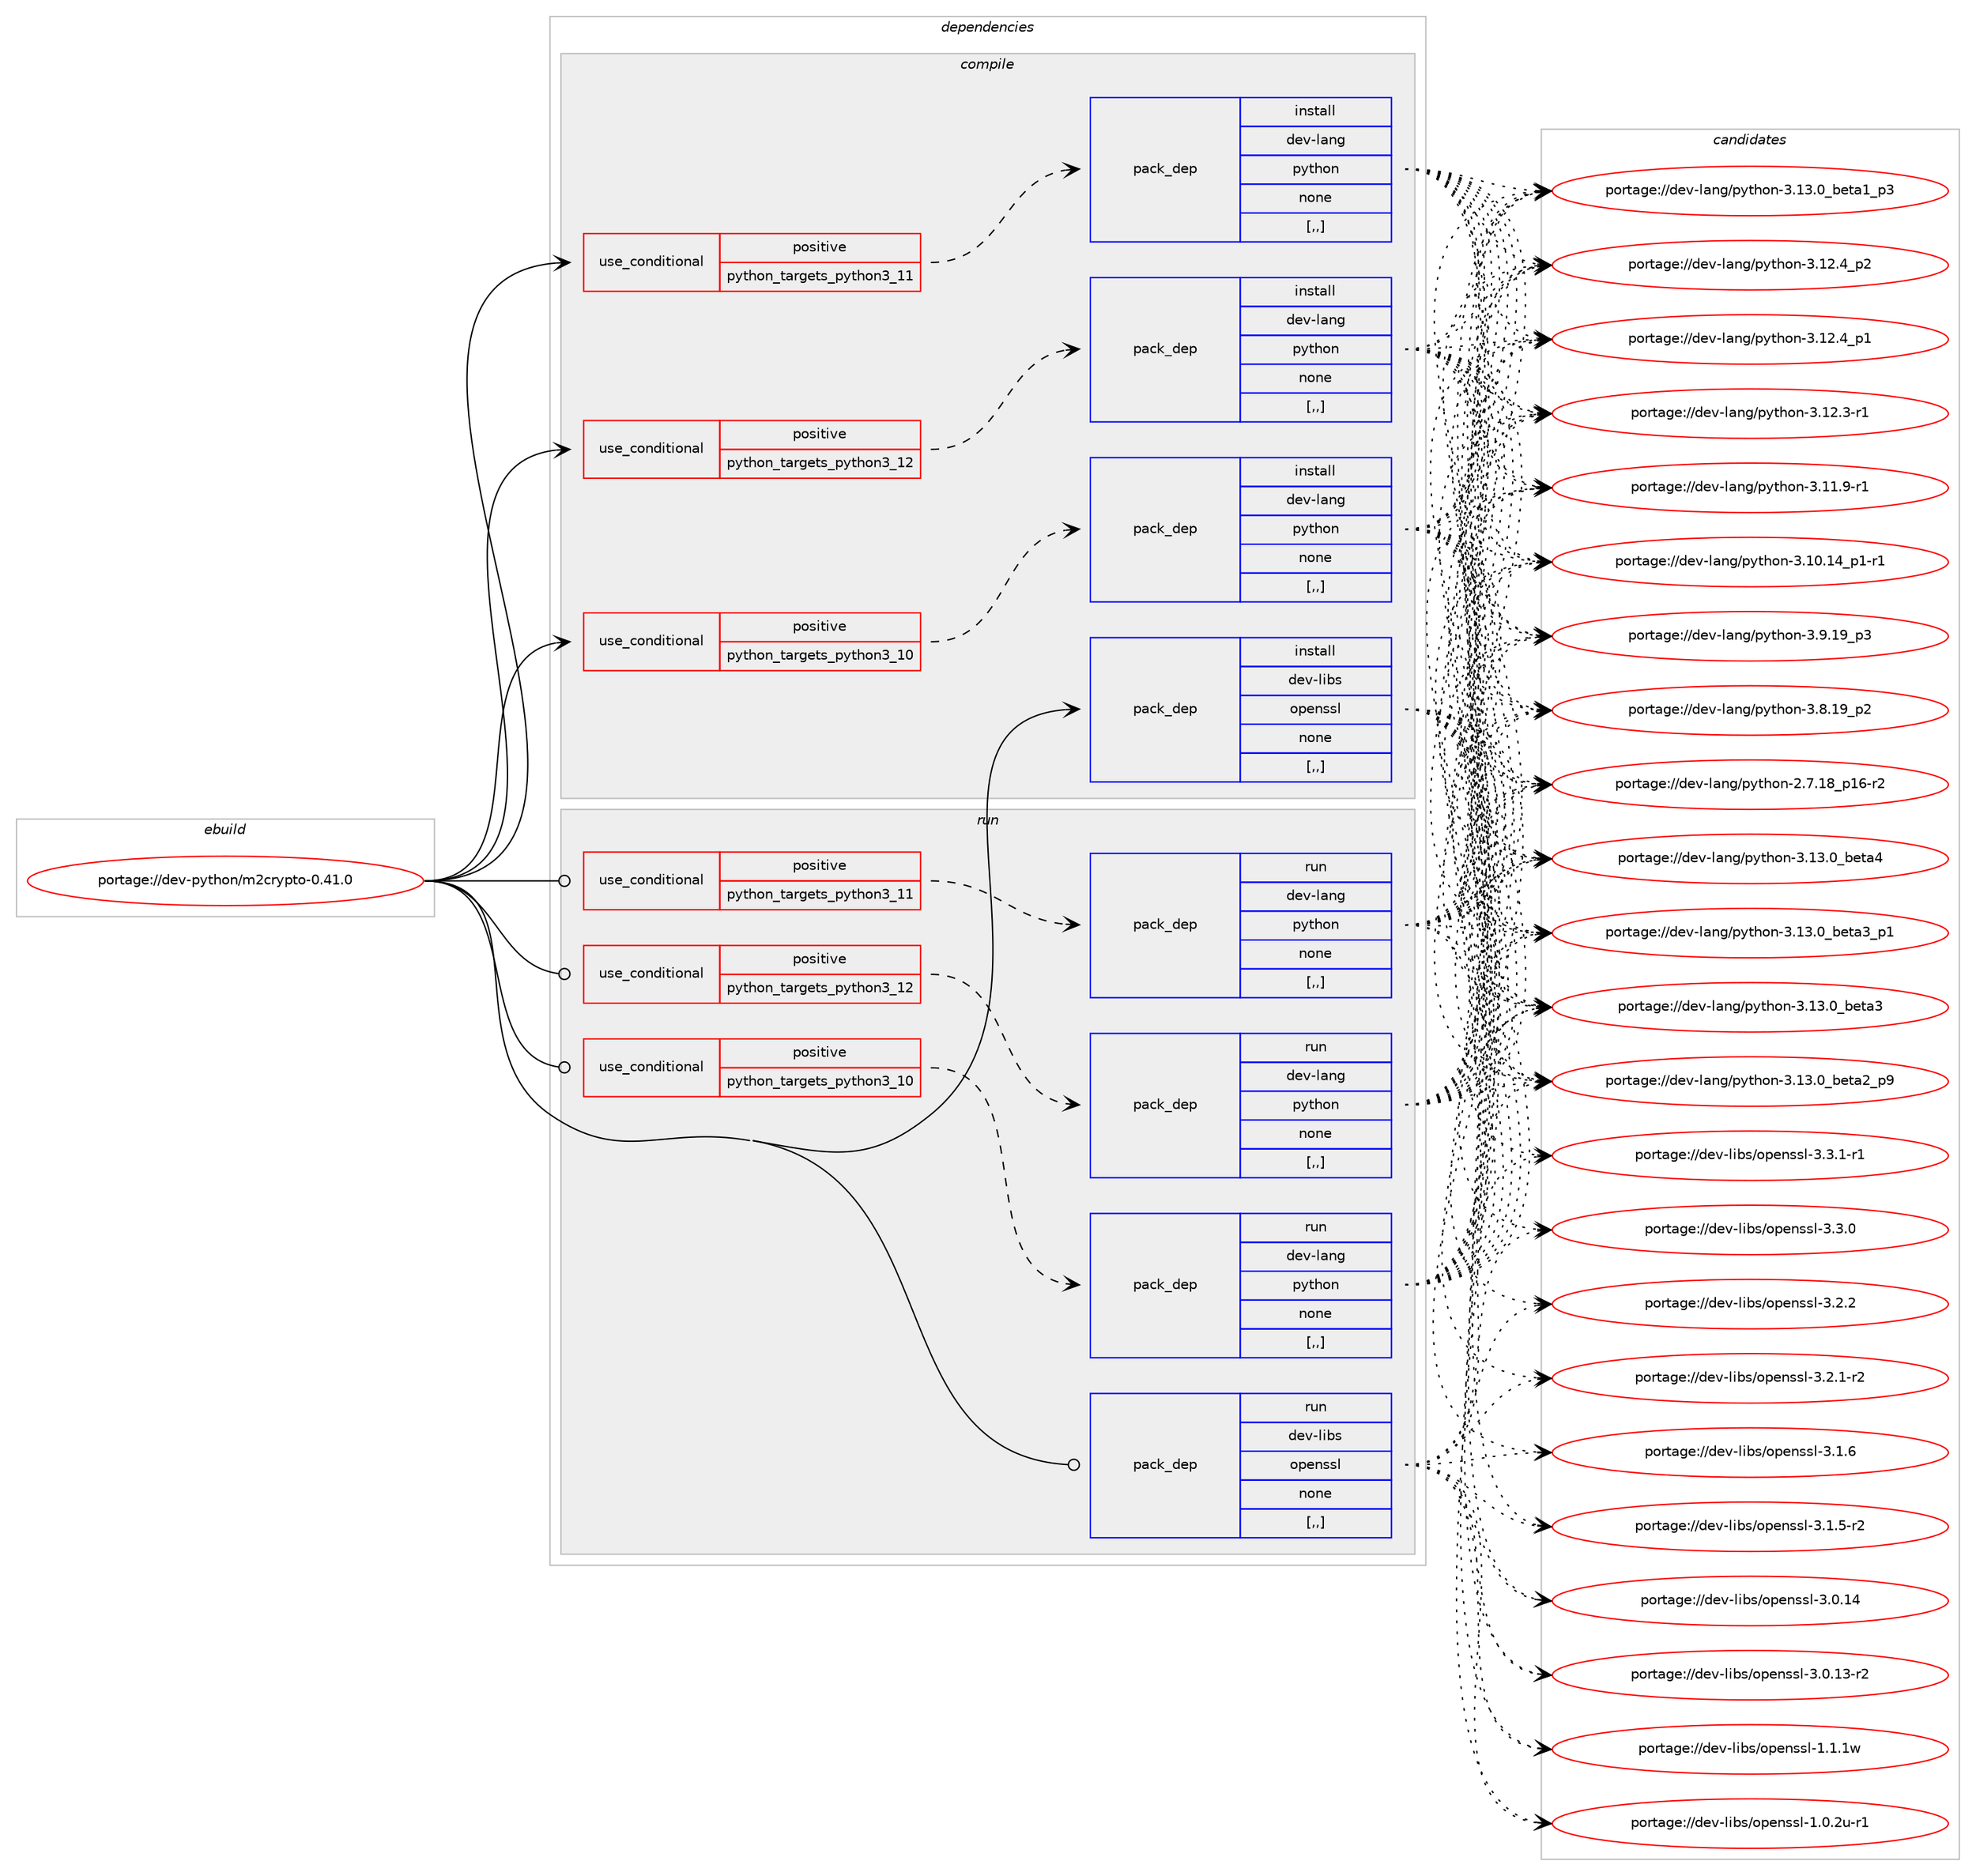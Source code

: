 digraph prolog {

# *************
# Graph options
# *************

newrank=true;
concentrate=true;
compound=true;
graph [rankdir=LR,fontname=Helvetica,fontsize=10,ranksep=1.5];#, ranksep=2.5, nodesep=0.2];
edge  [arrowhead=vee];
node  [fontname=Helvetica,fontsize=10];

# **********
# The ebuild
# **********

subgraph cluster_leftcol {
color=gray;
label=<<i>ebuild</i>>;
id [label="portage://dev-python/m2crypto-0.41.0", color=red, width=4, href="../dev-python/m2crypto-0.41.0.svg"];
}

# ****************
# The dependencies
# ****************

subgraph cluster_midcol {
color=gray;
label=<<i>dependencies</i>>;
subgraph cluster_compile {
fillcolor="#eeeeee";
style=filled;
label=<<i>compile</i>>;
subgraph cond34603 {
dependency150797 [label=<<TABLE BORDER="0" CELLBORDER="1" CELLSPACING="0" CELLPADDING="4"><TR><TD ROWSPAN="3" CELLPADDING="10">use_conditional</TD></TR><TR><TD>positive</TD></TR><TR><TD>python_targets_python3_10</TD></TR></TABLE>>, shape=none, color=red];
subgraph pack114945 {
dependency150798 [label=<<TABLE BORDER="0" CELLBORDER="1" CELLSPACING="0" CELLPADDING="4" WIDTH="220"><TR><TD ROWSPAN="6" CELLPADDING="30">pack_dep</TD></TR><TR><TD WIDTH="110">install</TD></TR><TR><TD>dev-lang</TD></TR><TR><TD>python</TD></TR><TR><TD>none</TD></TR><TR><TD>[,,]</TD></TR></TABLE>>, shape=none, color=blue];
}
dependency150797:e -> dependency150798:w [weight=20,style="dashed",arrowhead="vee"];
}
id:e -> dependency150797:w [weight=20,style="solid",arrowhead="vee"];
subgraph cond34604 {
dependency150799 [label=<<TABLE BORDER="0" CELLBORDER="1" CELLSPACING="0" CELLPADDING="4"><TR><TD ROWSPAN="3" CELLPADDING="10">use_conditional</TD></TR><TR><TD>positive</TD></TR><TR><TD>python_targets_python3_11</TD></TR></TABLE>>, shape=none, color=red];
subgraph pack114946 {
dependency150800 [label=<<TABLE BORDER="0" CELLBORDER="1" CELLSPACING="0" CELLPADDING="4" WIDTH="220"><TR><TD ROWSPAN="6" CELLPADDING="30">pack_dep</TD></TR><TR><TD WIDTH="110">install</TD></TR><TR><TD>dev-lang</TD></TR><TR><TD>python</TD></TR><TR><TD>none</TD></TR><TR><TD>[,,]</TD></TR></TABLE>>, shape=none, color=blue];
}
dependency150799:e -> dependency150800:w [weight=20,style="dashed",arrowhead="vee"];
}
id:e -> dependency150799:w [weight=20,style="solid",arrowhead="vee"];
subgraph cond34605 {
dependency150801 [label=<<TABLE BORDER="0" CELLBORDER="1" CELLSPACING="0" CELLPADDING="4"><TR><TD ROWSPAN="3" CELLPADDING="10">use_conditional</TD></TR><TR><TD>positive</TD></TR><TR><TD>python_targets_python3_12</TD></TR></TABLE>>, shape=none, color=red];
subgraph pack114947 {
dependency150802 [label=<<TABLE BORDER="0" CELLBORDER="1" CELLSPACING="0" CELLPADDING="4" WIDTH="220"><TR><TD ROWSPAN="6" CELLPADDING="30">pack_dep</TD></TR><TR><TD WIDTH="110">install</TD></TR><TR><TD>dev-lang</TD></TR><TR><TD>python</TD></TR><TR><TD>none</TD></TR><TR><TD>[,,]</TD></TR></TABLE>>, shape=none, color=blue];
}
dependency150801:e -> dependency150802:w [weight=20,style="dashed",arrowhead="vee"];
}
id:e -> dependency150801:w [weight=20,style="solid",arrowhead="vee"];
subgraph pack114948 {
dependency150803 [label=<<TABLE BORDER="0" CELLBORDER="1" CELLSPACING="0" CELLPADDING="4" WIDTH="220"><TR><TD ROWSPAN="6" CELLPADDING="30">pack_dep</TD></TR><TR><TD WIDTH="110">install</TD></TR><TR><TD>dev-libs</TD></TR><TR><TD>openssl</TD></TR><TR><TD>none</TD></TR><TR><TD>[,,]</TD></TR></TABLE>>, shape=none, color=blue];
}
id:e -> dependency150803:w [weight=20,style="solid",arrowhead="vee"];
}
subgraph cluster_compileandrun {
fillcolor="#eeeeee";
style=filled;
label=<<i>compile and run</i>>;
}
subgraph cluster_run {
fillcolor="#eeeeee";
style=filled;
label=<<i>run</i>>;
subgraph cond34606 {
dependency150804 [label=<<TABLE BORDER="0" CELLBORDER="1" CELLSPACING="0" CELLPADDING="4"><TR><TD ROWSPAN="3" CELLPADDING="10">use_conditional</TD></TR><TR><TD>positive</TD></TR><TR><TD>python_targets_python3_10</TD></TR></TABLE>>, shape=none, color=red];
subgraph pack114949 {
dependency150805 [label=<<TABLE BORDER="0" CELLBORDER="1" CELLSPACING="0" CELLPADDING="4" WIDTH="220"><TR><TD ROWSPAN="6" CELLPADDING="30">pack_dep</TD></TR><TR><TD WIDTH="110">run</TD></TR><TR><TD>dev-lang</TD></TR><TR><TD>python</TD></TR><TR><TD>none</TD></TR><TR><TD>[,,]</TD></TR></TABLE>>, shape=none, color=blue];
}
dependency150804:e -> dependency150805:w [weight=20,style="dashed",arrowhead="vee"];
}
id:e -> dependency150804:w [weight=20,style="solid",arrowhead="odot"];
subgraph cond34607 {
dependency150806 [label=<<TABLE BORDER="0" CELLBORDER="1" CELLSPACING="0" CELLPADDING="4"><TR><TD ROWSPAN="3" CELLPADDING="10">use_conditional</TD></TR><TR><TD>positive</TD></TR><TR><TD>python_targets_python3_11</TD></TR></TABLE>>, shape=none, color=red];
subgraph pack114950 {
dependency150807 [label=<<TABLE BORDER="0" CELLBORDER="1" CELLSPACING="0" CELLPADDING="4" WIDTH="220"><TR><TD ROWSPAN="6" CELLPADDING="30">pack_dep</TD></TR><TR><TD WIDTH="110">run</TD></TR><TR><TD>dev-lang</TD></TR><TR><TD>python</TD></TR><TR><TD>none</TD></TR><TR><TD>[,,]</TD></TR></TABLE>>, shape=none, color=blue];
}
dependency150806:e -> dependency150807:w [weight=20,style="dashed",arrowhead="vee"];
}
id:e -> dependency150806:w [weight=20,style="solid",arrowhead="odot"];
subgraph cond34608 {
dependency150808 [label=<<TABLE BORDER="0" CELLBORDER="1" CELLSPACING="0" CELLPADDING="4"><TR><TD ROWSPAN="3" CELLPADDING="10">use_conditional</TD></TR><TR><TD>positive</TD></TR><TR><TD>python_targets_python3_12</TD></TR></TABLE>>, shape=none, color=red];
subgraph pack114951 {
dependency150809 [label=<<TABLE BORDER="0" CELLBORDER="1" CELLSPACING="0" CELLPADDING="4" WIDTH="220"><TR><TD ROWSPAN="6" CELLPADDING="30">pack_dep</TD></TR><TR><TD WIDTH="110">run</TD></TR><TR><TD>dev-lang</TD></TR><TR><TD>python</TD></TR><TR><TD>none</TD></TR><TR><TD>[,,]</TD></TR></TABLE>>, shape=none, color=blue];
}
dependency150808:e -> dependency150809:w [weight=20,style="dashed",arrowhead="vee"];
}
id:e -> dependency150808:w [weight=20,style="solid",arrowhead="odot"];
subgraph pack114952 {
dependency150810 [label=<<TABLE BORDER="0" CELLBORDER="1" CELLSPACING="0" CELLPADDING="4" WIDTH="220"><TR><TD ROWSPAN="6" CELLPADDING="30">pack_dep</TD></TR><TR><TD WIDTH="110">run</TD></TR><TR><TD>dev-libs</TD></TR><TR><TD>openssl</TD></TR><TR><TD>none</TD></TR><TR><TD>[,,]</TD></TR></TABLE>>, shape=none, color=blue];
}
id:e -> dependency150810:w [weight=20,style="solid",arrowhead="odot"];
}
}

# **************
# The candidates
# **************

subgraph cluster_choices {
rank=same;
color=gray;
label=<<i>candidates</i>>;

subgraph choice114945 {
color=black;
nodesep=1;
choice1001011184510897110103471121211161041111104551464951464895981011169752 [label="portage://dev-lang/python-3.13.0_beta4", color=red, width=4,href="../dev-lang/python-3.13.0_beta4.svg"];
choice10010111845108971101034711212111610411111045514649514648959810111697519511249 [label="portage://dev-lang/python-3.13.0_beta3_p1", color=red, width=4,href="../dev-lang/python-3.13.0_beta3_p1.svg"];
choice1001011184510897110103471121211161041111104551464951464895981011169751 [label="portage://dev-lang/python-3.13.0_beta3", color=red, width=4,href="../dev-lang/python-3.13.0_beta3.svg"];
choice10010111845108971101034711212111610411111045514649514648959810111697509511257 [label="portage://dev-lang/python-3.13.0_beta2_p9", color=red, width=4,href="../dev-lang/python-3.13.0_beta2_p9.svg"];
choice10010111845108971101034711212111610411111045514649514648959810111697499511251 [label="portage://dev-lang/python-3.13.0_beta1_p3", color=red, width=4,href="../dev-lang/python-3.13.0_beta1_p3.svg"];
choice100101118451089711010347112121116104111110455146495046529511250 [label="portage://dev-lang/python-3.12.4_p2", color=red, width=4,href="../dev-lang/python-3.12.4_p2.svg"];
choice100101118451089711010347112121116104111110455146495046529511249 [label="portage://dev-lang/python-3.12.4_p1", color=red, width=4,href="../dev-lang/python-3.12.4_p1.svg"];
choice100101118451089711010347112121116104111110455146495046514511449 [label="portage://dev-lang/python-3.12.3-r1", color=red, width=4,href="../dev-lang/python-3.12.3-r1.svg"];
choice100101118451089711010347112121116104111110455146494946574511449 [label="portage://dev-lang/python-3.11.9-r1", color=red, width=4,href="../dev-lang/python-3.11.9-r1.svg"];
choice100101118451089711010347112121116104111110455146494846495295112494511449 [label="portage://dev-lang/python-3.10.14_p1-r1", color=red, width=4,href="../dev-lang/python-3.10.14_p1-r1.svg"];
choice100101118451089711010347112121116104111110455146574649579511251 [label="portage://dev-lang/python-3.9.19_p3", color=red, width=4,href="../dev-lang/python-3.9.19_p3.svg"];
choice100101118451089711010347112121116104111110455146564649579511250 [label="portage://dev-lang/python-3.8.19_p2", color=red, width=4,href="../dev-lang/python-3.8.19_p2.svg"];
choice100101118451089711010347112121116104111110455046554649569511249544511450 [label="portage://dev-lang/python-2.7.18_p16-r2", color=red, width=4,href="../dev-lang/python-2.7.18_p16-r2.svg"];
dependency150798:e -> choice1001011184510897110103471121211161041111104551464951464895981011169752:w [style=dotted,weight="100"];
dependency150798:e -> choice10010111845108971101034711212111610411111045514649514648959810111697519511249:w [style=dotted,weight="100"];
dependency150798:e -> choice1001011184510897110103471121211161041111104551464951464895981011169751:w [style=dotted,weight="100"];
dependency150798:e -> choice10010111845108971101034711212111610411111045514649514648959810111697509511257:w [style=dotted,weight="100"];
dependency150798:e -> choice10010111845108971101034711212111610411111045514649514648959810111697499511251:w [style=dotted,weight="100"];
dependency150798:e -> choice100101118451089711010347112121116104111110455146495046529511250:w [style=dotted,weight="100"];
dependency150798:e -> choice100101118451089711010347112121116104111110455146495046529511249:w [style=dotted,weight="100"];
dependency150798:e -> choice100101118451089711010347112121116104111110455146495046514511449:w [style=dotted,weight="100"];
dependency150798:e -> choice100101118451089711010347112121116104111110455146494946574511449:w [style=dotted,weight="100"];
dependency150798:e -> choice100101118451089711010347112121116104111110455146494846495295112494511449:w [style=dotted,weight="100"];
dependency150798:e -> choice100101118451089711010347112121116104111110455146574649579511251:w [style=dotted,weight="100"];
dependency150798:e -> choice100101118451089711010347112121116104111110455146564649579511250:w [style=dotted,weight="100"];
dependency150798:e -> choice100101118451089711010347112121116104111110455046554649569511249544511450:w [style=dotted,weight="100"];
}
subgraph choice114946 {
color=black;
nodesep=1;
choice1001011184510897110103471121211161041111104551464951464895981011169752 [label="portage://dev-lang/python-3.13.0_beta4", color=red, width=4,href="../dev-lang/python-3.13.0_beta4.svg"];
choice10010111845108971101034711212111610411111045514649514648959810111697519511249 [label="portage://dev-lang/python-3.13.0_beta3_p1", color=red, width=4,href="../dev-lang/python-3.13.0_beta3_p1.svg"];
choice1001011184510897110103471121211161041111104551464951464895981011169751 [label="portage://dev-lang/python-3.13.0_beta3", color=red, width=4,href="../dev-lang/python-3.13.0_beta3.svg"];
choice10010111845108971101034711212111610411111045514649514648959810111697509511257 [label="portage://dev-lang/python-3.13.0_beta2_p9", color=red, width=4,href="../dev-lang/python-3.13.0_beta2_p9.svg"];
choice10010111845108971101034711212111610411111045514649514648959810111697499511251 [label="portage://dev-lang/python-3.13.0_beta1_p3", color=red, width=4,href="../dev-lang/python-3.13.0_beta1_p3.svg"];
choice100101118451089711010347112121116104111110455146495046529511250 [label="portage://dev-lang/python-3.12.4_p2", color=red, width=4,href="../dev-lang/python-3.12.4_p2.svg"];
choice100101118451089711010347112121116104111110455146495046529511249 [label="portage://dev-lang/python-3.12.4_p1", color=red, width=4,href="../dev-lang/python-3.12.4_p1.svg"];
choice100101118451089711010347112121116104111110455146495046514511449 [label="portage://dev-lang/python-3.12.3-r1", color=red, width=4,href="../dev-lang/python-3.12.3-r1.svg"];
choice100101118451089711010347112121116104111110455146494946574511449 [label="portage://dev-lang/python-3.11.9-r1", color=red, width=4,href="../dev-lang/python-3.11.9-r1.svg"];
choice100101118451089711010347112121116104111110455146494846495295112494511449 [label="portage://dev-lang/python-3.10.14_p1-r1", color=red, width=4,href="../dev-lang/python-3.10.14_p1-r1.svg"];
choice100101118451089711010347112121116104111110455146574649579511251 [label="portage://dev-lang/python-3.9.19_p3", color=red, width=4,href="../dev-lang/python-3.9.19_p3.svg"];
choice100101118451089711010347112121116104111110455146564649579511250 [label="portage://dev-lang/python-3.8.19_p2", color=red, width=4,href="../dev-lang/python-3.8.19_p2.svg"];
choice100101118451089711010347112121116104111110455046554649569511249544511450 [label="portage://dev-lang/python-2.7.18_p16-r2", color=red, width=4,href="../dev-lang/python-2.7.18_p16-r2.svg"];
dependency150800:e -> choice1001011184510897110103471121211161041111104551464951464895981011169752:w [style=dotted,weight="100"];
dependency150800:e -> choice10010111845108971101034711212111610411111045514649514648959810111697519511249:w [style=dotted,weight="100"];
dependency150800:e -> choice1001011184510897110103471121211161041111104551464951464895981011169751:w [style=dotted,weight="100"];
dependency150800:e -> choice10010111845108971101034711212111610411111045514649514648959810111697509511257:w [style=dotted,weight="100"];
dependency150800:e -> choice10010111845108971101034711212111610411111045514649514648959810111697499511251:w [style=dotted,weight="100"];
dependency150800:e -> choice100101118451089711010347112121116104111110455146495046529511250:w [style=dotted,weight="100"];
dependency150800:e -> choice100101118451089711010347112121116104111110455146495046529511249:w [style=dotted,weight="100"];
dependency150800:e -> choice100101118451089711010347112121116104111110455146495046514511449:w [style=dotted,weight="100"];
dependency150800:e -> choice100101118451089711010347112121116104111110455146494946574511449:w [style=dotted,weight="100"];
dependency150800:e -> choice100101118451089711010347112121116104111110455146494846495295112494511449:w [style=dotted,weight="100"];
dependency150800:e -> choice100101118451089711010347112121116104111110455146574649579511251:w [style=dotted,weight="100"];
dependency150800:e -> choice100101118451089711010347112121116104111110455146564649579511250:w [style=dotted,weight="100"];
dependency150800:e -> choice100101118451089711010347112121116104111110455046554649569511249544511450:w [style=dotted,weight="100"];
}
subgraph choice114947 {
color=black;
nodesep=1;
choice1001011184510897110103471121211161041111104551464951464895981011169752 [label="portage://dev-lang/python-3.13.0_beta4", color=red, width=4,href="../dev-lang/python-3.13.0_beta4.svg"];
choice10010111845108971101034711212111610411111045514649514648959810111697519511249 [label="portage://dev-lang/python-3.13.0_beta3_p1", color=red, width=4,href="../dev-lang/python-3.13.0_beta3_p1.svg"];
choice1001011184510897110103471121211161041111104551464951464895981011169751 [label="portage://dev-lang/python-3.13.0_beta3", color=red, width=4,href="../dev-lang/python-3.13.0_beta3.svg"];
choice10010111845108971101034711212111610411111045514649514648959810111697509511257 [label="portage://dev-lang/python-3.13.0_beta2_p9", color=red, width=4,href="../dev-lang/python-3.13.0_beta2_p9.svg"];
choice10010111845108971101034711212111610411111045514649514648959810111697499511251 [label="portage://dev-lang/python-3.13.0_beta1_p3", color=red, width=4,href="../dev-lang/python-3.13.0_beta1_p3.svg"];
choice100101118451089711010347112121116104111110455146495046529511250 [label="portage://dev-lang/python-3.12.4_p2", color=red, width=4,href="../dev-lang/python-3.12.4_p2.svg"];
choice100101118451089711010347112121116104111110455146495046529511249 [label="portage://dev-lang/python-3.12.4_p1", color=red, width=4,href="../dev-lang/python-3.12.4_p1.svg"];
choice100101118451089711010347112121116104111110455146495046514511449 [label="portage://dev-lang/python-3.12.3-r1", color=red, width=4,href="../dev-lang/python-3.12.3-r1.svg"];
choice100101118451089711010347112121116104111110455146494946574511449 [label="portage://dev-lang/python-3.11.9-r1", color=red, width=4,href="../dev-lang/python-3.11.9-r1.svg"];
choice100101118451089711010347112121116104111110455146494846495295112494511449 [label="portage://dev-lang/python-3.10.14_p1-r1", color=red, width=4,href="../dev-lang/python-3.10.14_p1-r1.svg"];
choice100101118451089711010347112121116104111110455146574649579511251 [label="portage://dev-lang/python-3.9.19_p3", color=red, width=4,href="../dev-lang/python-3.9.19_p3.svg"];
choice100101118451089711010347112121116104111110455146564649579511250 [label="portage://dev-lang/python-3.8.19_p2", color=red, width=4,href="../dev-lang/python-3.8.19_p2.svg"];
choice100101118451089711010347112121116104111110455046554649569511249544511450 [label="portage://dev-lang/python-2.7.18_p16-r2", color=red, width=4,href="../dev-lang/python-2.7.18_p16-r2.svg"];
dependency150802:e -> choice1001011184510897110103471121211161041111104551464951464895981011169752:w [style=dotted,weight="100"];
dependency150802:e -> choice10010111845108971101034711212111610411111045514649514648959810111697519511249:w [style=dotted,weight="100"];
dependency150802:e -> choice1001011184510897110103471121211161041111104551464951464895981011169751:w [style=dotted,weight="100"];
dependency150802:e -> choice10010111845108971101034711212111610411111045514649514648959810111697509511257:w [style=dotted,weight="100"];
dependency150802:e -> choice10010111845108971101034711212111610411111045514649514648959810111697499511251:w [style=dotted,weight="100"];
dependency150802:e -> choice100101118451089711010347112121116104111110455146495046529511250:w [style=dotted,weight="100"];
dependency150802:e -> choice100101118451089711010347112121116104111110455146495046529511249:w [style=dotted,weight="100"];
dependency150802:e -> choice100101118451089711010347112121116104111110455146495046514511449:w [style=dotted,weight="100"];
dependency150802:e -> choice100101118451089711010347112121116104111110455146494946574511449:w [style=dotted,weight="100"];
dependency150802:e -> choice100101118451089711010347112121116104111110455146494846495295112494511449:w [style=dotted,weight="100"];
dependency150802:e -> choice100101118451089711010347112121116104111110455146574649579511251:w [style=dotted,weight="100"];
dependency150802:e -> choice100101118451089711010347112121116104111110455146564649579511250:w [style=dotted,weight="100"];
dependency150802:e -> choice100101118451089711010347112121116104111110455046554649569511249544511450:w [style=dotted,weight="100"];
}
subgraph choice114948 {
color=black;
nodesep=1;
choice1001011184510810598115471111121011101151151084551465146494511449 [label="portage://dev-libs/openssl-3.3.1-r1", color=red, width=4,href="../dev-libs/openssl-3.3.1-r1.svg"];
choice100101118451081059811547111112101110115115108455146514648 [label="portage://dev-libs/openssl-3.3.0", color=red, width=4,href="../dev-libs/openssl-3.3.0.svg"];
choice100101118451081059811547111112101110115115108455146504650 [label="portage://dev-libs/openssl-3.2.2", color=red, width=4,href="../dev-libs/openssl-3.2.2.svg"];
choice1001011184510810598115471111121011101151151084551465046494511450 [label="portage://dev-libs/openssl-3.2.1-r2", color=red, width=4,href="../dev-libs/openssl-3.2.1-r2.svg"];
choice100101118451081059811547111112101110115115108455146494654 [label="portage://dev-libs/openssl-3.1.6", color=red, width=4,href="../dev-libs/openssl-3.1.6.svg"];
choice1001011184510810598115471111121011101151151084551464946534511450 [label="portage://dev-libs/openssl-3.1.5-r2", color=red, width=4,href="../dev-libs/openssl-3.1.5-r2.svg"];
choice10010111845108105981154711111210111011511510845514648464952 [label="portage://dev-libs/openssl-3.0.14", color=red, width=4,href="../dev-libs/openssl-3.0.14.svg"];
choice100101118451081059811547111112101110115115108455146484649514511450 [label="portage://dev-libs/openssl-3.0.13-r2", color=red, width=4,href="../dev-libs/openssl-3.0.13-r2.svg"];
choice100101118451081059811547111112101110115115108454946494649119 [label="portage://dev-libs/openssl-1.1.1w", color=red, width=4,href="../dev-libs/openssl-1.1.1w.svg"];
choice1001011184510810598115471111121011101151151084549464846501174511449 [label="portage://dev-libs/openssl-1.0.2u-r1", color=red, width=4,href="../dev-libs/openssl-1.0.2u-r1.svg"];
dependency150803:e -> choice1001011184510810598115471111121011101151151084551465146494511449:w [style=dotted,weight="100"];
dependency150803:e -> choice100101118451081059811547111112101110115115108455146514648:w [style=dotted,weight="100"];
dependency150803:e -> choice100101118451081059811547111112101110115115108455146504650:w [style=dotted,weight="100"];
dependency150803:e -> choice1001011184510810598115471111121011101151151084551465046494511450:w [style=dotted,weight="100"];
dependency150803:e -> choice100101118451081059811547111112101110115115108455146494654:w [style=dotted,weight="100"];
dependency150803:e -> choice1001011184510810598115471111121011101151151084551464946534511450:w [style=dotted,weight="100"];
dependency150803:e -> choice10010111845108105981154711111210111011511510845514648464952:w [style=dotted,weight="100"];
dependency150803:e -> choice100101118451081059811547111112101110115115108455146484649514511450:w [style=dotted,weight="100"];
dependency150803:e -> choice100101118451081059811547111112101110115115108454946494649119:w [style=dotted,weight="100"];
dependency150803:e -> choice1001011184510810598115471111121011101151151084549464846501174511449:w [style=dotted,weight="100"];
}
subgraph choice114949 {
color=black;
nodesep=1;
choice1001011184510897110103471121211161041111104551464951464895981011169752 [label="portage://dev-lang/python-3.13.0_beta4", color=red, width=4,href="../dev-lang/python-3.13.0_beta4.svg"];
choice10010111845108971101034711212111610411111045514649514648959810111697519511249 [label="portage://dev-lang/python-3.13.0_beta3_p1", color=red, width=4,href="../dev-lang/python-3.13.0_beta3_p1.svg"];
choice1001011184510897110103471121211161041111104551464951464895981011169751 [label="portage://dev-lang/python-3.13.0_beta3", color=red, width=4,href="../dev-lang/python-3.13.0_beta3.svg"];
choice10010111845108971101034711212111610411111045514649514648959810111697509511257 [label="portage://dev-lang/python-3.13.0_beta2_p9", color=red, width=4,href="../dev-lang/python-3.13.0_beta2_p9.svg"];
choice10010111845108971101034711212111610411111045514649514648959810111697499511251 [label="portage://dev-lang/python-3.13.0_beta1_p3", color=red, width=4,href="../dev-lang/python-3.13.0_beta1_p3.svg"];
choice100101118451089711010347112121116104111110455146495046529511250 [label="portage://dev-lang/python-3.12.4_p2", color=red, width=4,href="../dev-lang/python-3.12.4_p2.svg"];
choice100101118451089711010347112121116104111110455146495046529511249 [label="portage://dev-lang/python-3.12.4_p1", color=red, width=4,href="../dev-lang/python-3.12.4_p1.svg"];
choice100101118451089711010347112121116104111110455146495046514511449 [label="portage://dev-lang/python-3.12.3-r1", color=red, width=4,href="../dev-lang/python-3.12.3-r1.svg"];
choice100101118451089711010347112121116104111110455146494946574511449 [label="portage://dev-lang/python-3.11.9-r1", color=red, width=4,href="../dev-lang/python-3.11.9-r1.svg"];
choice100101118451089711010347112121116104111110455146494846495295112494511449 [label="portage://dev-lang/python-3.10.14_p1-r1", color=red, width=4,href="../dev-lang/python-3.10.14_p1-r1.svg"];
choice100101118451089711010347112121116104111110455146574649579511251 [label="portage://dev-lang/python-3.9.19_p3", color=red, width=4,href="../dev-lang/python-3.9.19_p3.svg"];
choice100101118451089711010347112121116104111110455146564649579511250 [label="portage://dev-lang/python-3.8.19_p2", color=red, width=4,href="../dev-lang/python-3.8.19_p2.svg"];
choice100101118451089711010347112121116104111110455046554649569511249544511450 [label="portage://dev-lang/python-2.7.18_p16-r2", color=red, width=4,href="../dev-lang/python-2.7.18_p16-r2.svg"];
dependency150805:e -> choice1001011184510897110103471121211161041111104551464951464895981011169752:w [style=dotted,weight="100"];
dependency150805:e -> choice10010111845108971101034711212111610411111045514649514648959810111697519511249:w [style=dotted,weight="100"];
dependency150805:e -> choice1001011184510897110103471121211161041111104551464951464895981011169751:w [style=dotted,weight="100"];
dependency150805:e -> choice10010111845108971101034711212111610411111045514649514648959810111697509511257:w [style=dotted,weight="100"];
dependency150805:e -> choice10010111845108971101034711212111610411111045514649514648959810111697499511251:w [style=dotted,weight="100"];
dependency150805:e -> choice100101118451089711010347112121116104111110455146495046529511250:w [style=dotted,weight="100"];
dependency150805:e -> choice100101118451089711010347112121116104111110455146495046529511249:w [style=dotted,weight="100"];
dependency150805:e -> choice100101118451089711010347112121116104111110455146495046514511449:w [style=dotted,weight="100"];
dependency150805:e -> choice100101118451089711010347112121116104111110455146494946574511449:w [style=dotted,weight="100"];
dependency150805:e -> choice100101118451089711010347112121116104111110455146494846495295112494511449:w [style=dotted,weight="100"];
dependency150805:e -> choice100101118451089711010347112121116104111110455146574649579511251:w [style=dotted,weight="100"];
dependency150805:e -> choice100101118451089711010347112121116104111110455146564649579511250:w [style=dotted,weight="100"];
dependency150805:e -> choice100101118451089711010347112121116104111110455046554649569511249544511450:w [style=dotted,weight="100"];
}
subgraph choice114950 {
color=black;
nodesep=1;
choice1001011184510897110103471121211161041111104551464951464895981011169752 [label="portage://dev-lang/python-3.13.0_beta4", color=red, width=4,href="../dev-lang/python-3.13.0_beta4.svg"];
choice10010111845108971101034711212111610411111045514649514648959810111697519511249 [label="portage://dev-lang/python-3.13.0_beta3_p1", color=red, width=4,href="../dev-lang/python-3.13.0_beta3_p1.svg"];
choice1001011184510897110103471121211161041111104551464951464895981011169751 [label="portage://dev-lang/python-3.13.0_beta3", color=red, width=4,href="../dev-lang/python-3.13.0_beta3.svg"];
choice10010111845108971101034711212111610411111045514649514648959810111697509511257 [label="portage://dev-lang/python-3.13.0_beta2_p9", color=red, width=4,href="../dev-lang/python-3.13.0_beta2_p9.svg"];
choice10010111845108971101034711212111610411111045514649514648959810111697499511251 [label="portage://dev-lang/python-3.13.0_beta1_p3", color=red, width=4,href="../dev-lang/python-3.13.0_beta1_p3.svg"];
choice100101118451089711010347112121116104111110455146495046529511250 [label="portage://dev-lang/python-3.12.4_p2", color=red, width=4,href="../dev-lang/python-3.12.4_p2.svg"];
choice100101118451089711010347112121116104111110455146495046529511249 [label="portage://dev-lang/python-3.12.4_p1", color=red, width=4,href="../dev-lang/python-3.12.4_p1.svg"];
choice100101118451089711010347112121116104111110455146495046514511449 [label="portage://dev-lang/python-3.12.3-r1", color=red, width=4,href="../dev-lang/python-3.12.3-r1.svg"];
choice100101118451089711010347112121116104111110455146494946574511449 [label="portage://dev-lang/python-3.11.9-r1", color=red, width=4,href="../dev-lang/python-3.11.9-r1.svg"];
choice100101118451089711010347112121116104111110455146494846495295112494511449 [label="portage://dev-lang/python-3.10.14_p1-r1", color=red, width=4,href="../dev-lang/python-3.10.14_p1-r1.svg"];
choice100101118451089711010347112121116104111110455146574649579511251 [label="portage://dev-lang/python-3.9.19_p3", color=red, width=4,href="../dev-lang/python-3.9.19_p3.svg"];
choice100101118451089711010347112121116104111110455146564649579511250 [label="portage://dev-lang/python-3.8.19_p2", color=red, width=4,href="../dev-lang/python-3.8.19_p2.svg"];
choice100101118451089711010347112121116104111110455046554649569511249544511450 [label="portage://dev-lang/python-2.7.18_p16-r2", color=red, width=4,href="../dev-lang/python-2.7.18_p16-r2.svg"];
dependency150807:e -> choice1001011184510897110103471121211161041111104551464951464895981011169752:w [style=dotted,weight="100"];
dependency150807:e -> choice10010111845108971101034711212111610411111045514649514648959810111697519511249:w [style=dotted,weight="100"];
dependency150807:e -> choice1001011184510897110103471121211161041111104551464951464895981011169751:w [style=dotted,weight="100"];
dependency150807:e -> choice10010111845108971101034711212111610411111045514649514648959810111697509511257:w [style=dotted,weight="100"];
dependency150807:e -> choice10010111845108971101034711212111610411111045514649514648959810111697499511251:w [style=dotted,weight="100"];
dependency150807:e -> choice100101118451089711010347112121116104111110455146495046529511250:w [style=dotted,weight="100"];
dependency150807:e -> choice100101118451089711010347112121116104111110455146495046529511249:w [style=dotted,weight="100"];
dependency150807:e -> choice100101118451089711010347112121116104111110455146495046514511449:w [style=dotted,weight="100"];
dependency150807:e -> choice100101118451089711010347112121116104111110455146494946574511449:w [style=dotted,weight="100"];
dependency150807:e -> choice100101118451089711010347112121116104111110455146494846495295112494511449:w [style=dotted,weight="100"];
dependency150807:e -> choice100101118451089711010347112121116104111110455146574649579511251:w [style=dotted,weight="100"];
dependency150807:e -> choice100101118451089711010347112121116104111110455146564649579511250:w [style=dotted,weight="100"];
dependency150807:e -> choice100101118451089711010347112121116104111110455046554649569511249544511450:w [style=dotted,weight="100"];
}
subgraph choice114951 {
color=black;
nodesep=1;
choice1001011184510897110103471121211161041111104551464951464895981011169752 [label="portage://dev-lang/python-3.13.0_beta4", color=red, width=4,href="../dev-lang/python-3.13.0_beta4.svg"];
choice10010111845108971101034711212111610411111045514649514648959810111697519511249 [label="portage://dev-lang/python-3.13.0_beta3_p1", color=red, width=4,href="../dev-lang/python-3.13.0_beta3_p1.svg"];
choice1001011184510897110103471121211161041111104551464951464895981011169751 [label="portage://dev-lang/python-3.13.0_beta3", color=red, width=4,href="../dev-lang/python-3.13.0_beta3.svg"];
choice10010111845108971101034711212111610411111045514649514648959810111697509511257 [label="portage://dev-lang/python-3.13.0_beta2_p9", color=red, width=4,href="../dev-lang/python-3.13.0_beta2_p9.svg"];
choice10010111845108971101034711212111610411111045514649514648959810111697499511251 [label="portage://dev-lang/python-3.13.0_beta1_p3", color=red, width=4,href="../dev-lang/python-3.13.0_beta1_p3.svg"];
choice100101118451089711010347112121116104111110455146495046529511250 [label="portage://dev-lang/python-3.12.4_p2", color=red, width=4,href="../dev-lang/python-3.12.4_p2.svg"];
choice100101118451089711010347112121116104111110455146495046529511249 [label="portage://dev-lang/python-3.12.4_p1", color=red, width=4,href="../dev-lang/python-3.12.4_p1.svg"];
choice100101118451089711010347112121116104111110455146495046514511449 [label="portage://dev-lang/python-3.12.3-r1", color=red, width=4,href="../dev-lang/python-3.12.3-r1.svg"];
choice100101118451089711010347112121116104111110455146494946574511449 [label="portage://dev-lang/python-3.11.9-r1", color=red, width=4,href="../dev-lang/python-3.11.9-r1.svg"];
choice100101118451089711010347112121116104111110455146494846495295112494511449 [label="portage://dev-lang/python-3.10.14_p1-r1", color=red, width=4,href="../dev-lang/python-3.10.14_p1-r1.svg"];
choice100101118451089711010347112121116104111110455146574649579511251 [label="portage://dev-lang/python-3.9.19_p3", color=red, width=4,href="../dev-lang/python-3.9.19_p3.svg"];
choice100101118451089711010347112121116104111110455146564649579511250 [label="portage://dev-lang/python-3.8.19_p2", color=red, width=4,href="../dev-lang/python-3.8.19_p2.svg"];
choice100101118451089711010347112121116104111110455046554649569511249544511450 [label="portage://dev-lang/python-2.7.18_p16-r2", color=red, width=4,href="../dev-lang/python-2.7.18_p16-r2.svg"];
dependency150809:e -> choice1001011184510897110103471121211161041111104551464951464895981011169752:w [style=dotted,weight="100"];
dependency150809:e -> choice10010111845108971101034711212111610411111045514649514648959810111697519511249:w [style=dotted,weight="100"];
dependency150809:e -> choice1001011184510897110103471121211161041111104551464951464895981011169751:w [style=dotted,weight="100"];
dependency150809:e -> choice10010111845108971101034711212111610411111045514649514648959810111697509511257:w [style=dotted,weight="100"];
dependency150809:e -> choice10010111845108971101034711212111610411111045514649514648959810111697499511251:w [style=dotted,weight="100"];
dependency150809:e -> choice100101118451089711010347112121116104111110455146495046529511250:w [style=dotted,weight="100"];
dependency150809:e -> choice100101118451089711010347112121116104111110455146495046529511249:w [style=dotted,weight="100"];
dependency150809:e -> choice100101118451089711010347112121116104111110455146495046514511449:w [style=dotted,weight="100"];
dependency150809:e -> choice100101118451089711010347112121116104111110455146494946574511449:w [style=dotted,weight="100"];
dependency150809:e -> choice100101118451089711010347112121116104111110455146494846495295112494511449:w [style=dotted,weight="100"];
dependency150809:e -> choice100101118451089711010347112121116104111110455146574649579511251:w [style=dotted,weight="100"];
dependency150809:e -> choice100101118451089711010347112121116104111110455146564649579511250:w [style=dotted,weight="100"];
dependency150809:e -> choice100101118451089711010347112121116104111110455046554649569511249544511450:w [style=dotted,weight="100"];
}
subgraph choice114952 {
color=black;
nodesep=1;
choice1001011184510810598115471111121011101151151084551465146494511449 [label="portage://dev-libs/openssl-3.3.1-r1", color=red, width=4,href="../dev-libs/openssl-3.3.1-r1.svg"];
choice100101118451081059811547111112101110115115108455146514648 [label="portage://dev-libs/openssl-3.3.0", color=red, width=4,href="../dev-libs/openssl-3.3.0.svg"];
choice100101118451081059811547111112101110115115108455146504650 [label="portage://dev-libs/openssl-3.2.2", color=red, width=4,href="../dev-libs/openssl-3.2.2.svg"];
choice1001011184510810598115471111121011101151151084551465046494511450 [label="portage://dev-libs/openssl-3.2.1-r2", color=red, width=4,href="../dev-libs/openssl-3.2.1-r2.svg"];
choice100101118451081059811547111112101110115115108455146494654 [label="portage://dev-libs/openssl-3.1.6", color=red, width=4,href="../dev-libs/openssl-3.1.6.svg"];
choice1001011184510810598115471111121011101151151084551464946534511450 [label="portage://dev-libs/openssl-3.1.5-r2", color=red, width=4,href="../dev-libs/openssl-3.1.5-r2.svg"];
choice10010111845108105981154711111210111011511510845514648464952 [label="portage://dev-libs/openssl-3.0.14", color=red, width=4,href="../dev-libs/openssl-3.0.14.svg"];
choice100101118451081059811547111112101110115115108455146484649514511450 [label="portage://dev-libs/openssl-3.0.13-r2", color=red, width=4,href="../dev-libs/openssl-3.0.13-r2.svg"];
choice100101118451081059811547111112101110115115108454946494649119 [label="portage://dev-libs/openssl-1.1.1w", color=red, width=4,href="../dev-libs/openssl-1.1.1w.svg"];
choice1001011184510810598115471111121011101151151084549464846501174511449 [label="portage://dev-libs/openssl-1.0.2u-r1", color=red, width=4,href="../dev-libs/openssl-1.0.2u-r1.svg"];
dependency150810:e -> choice1001011184510810598115471111121011101151151084551465146494511449:w [style=dotted,weight="100"];
dependency150810:e -> choice100101118451081059811547111112101110115115108455146514648:w [style=dotted,weight="100"];
dependency150810:e -> choice100101118451081059811547111112101110115115108455146504650:w [style=dotted,weight="100"];
dependency150810:e -> choice1001011184510810598115471111121011101151151084551465046494511450:w [style=dotted,weight="100"];
dependency150810:e -> choice100101118451081059811547111112101110115115108455146494654:w [style=dotted,weight="100"];
dependency150810:e -> choice1001011184510810598115471111121011101151151084551464946534511450:w [style=dotted,weight="100"];
dependency150810:e -> choice10010111845108105981154711111210111011511510845514648464952:w [style=dotted,weight="100"];
dependency150810:e -> choice100101118451081059811547111112101110115115108455146484649514511450:w [style=dotted,weight="100"];
dependency150810:e -> choice100101118451081059811547111112101110115115108454946494649119:w [style=dotted,weight="100"];
dependency150810:e -> choice1001011184510810598115471111121011101151151084549464846501174511449:w [style=dotted,weight="100"];
}
}

}
